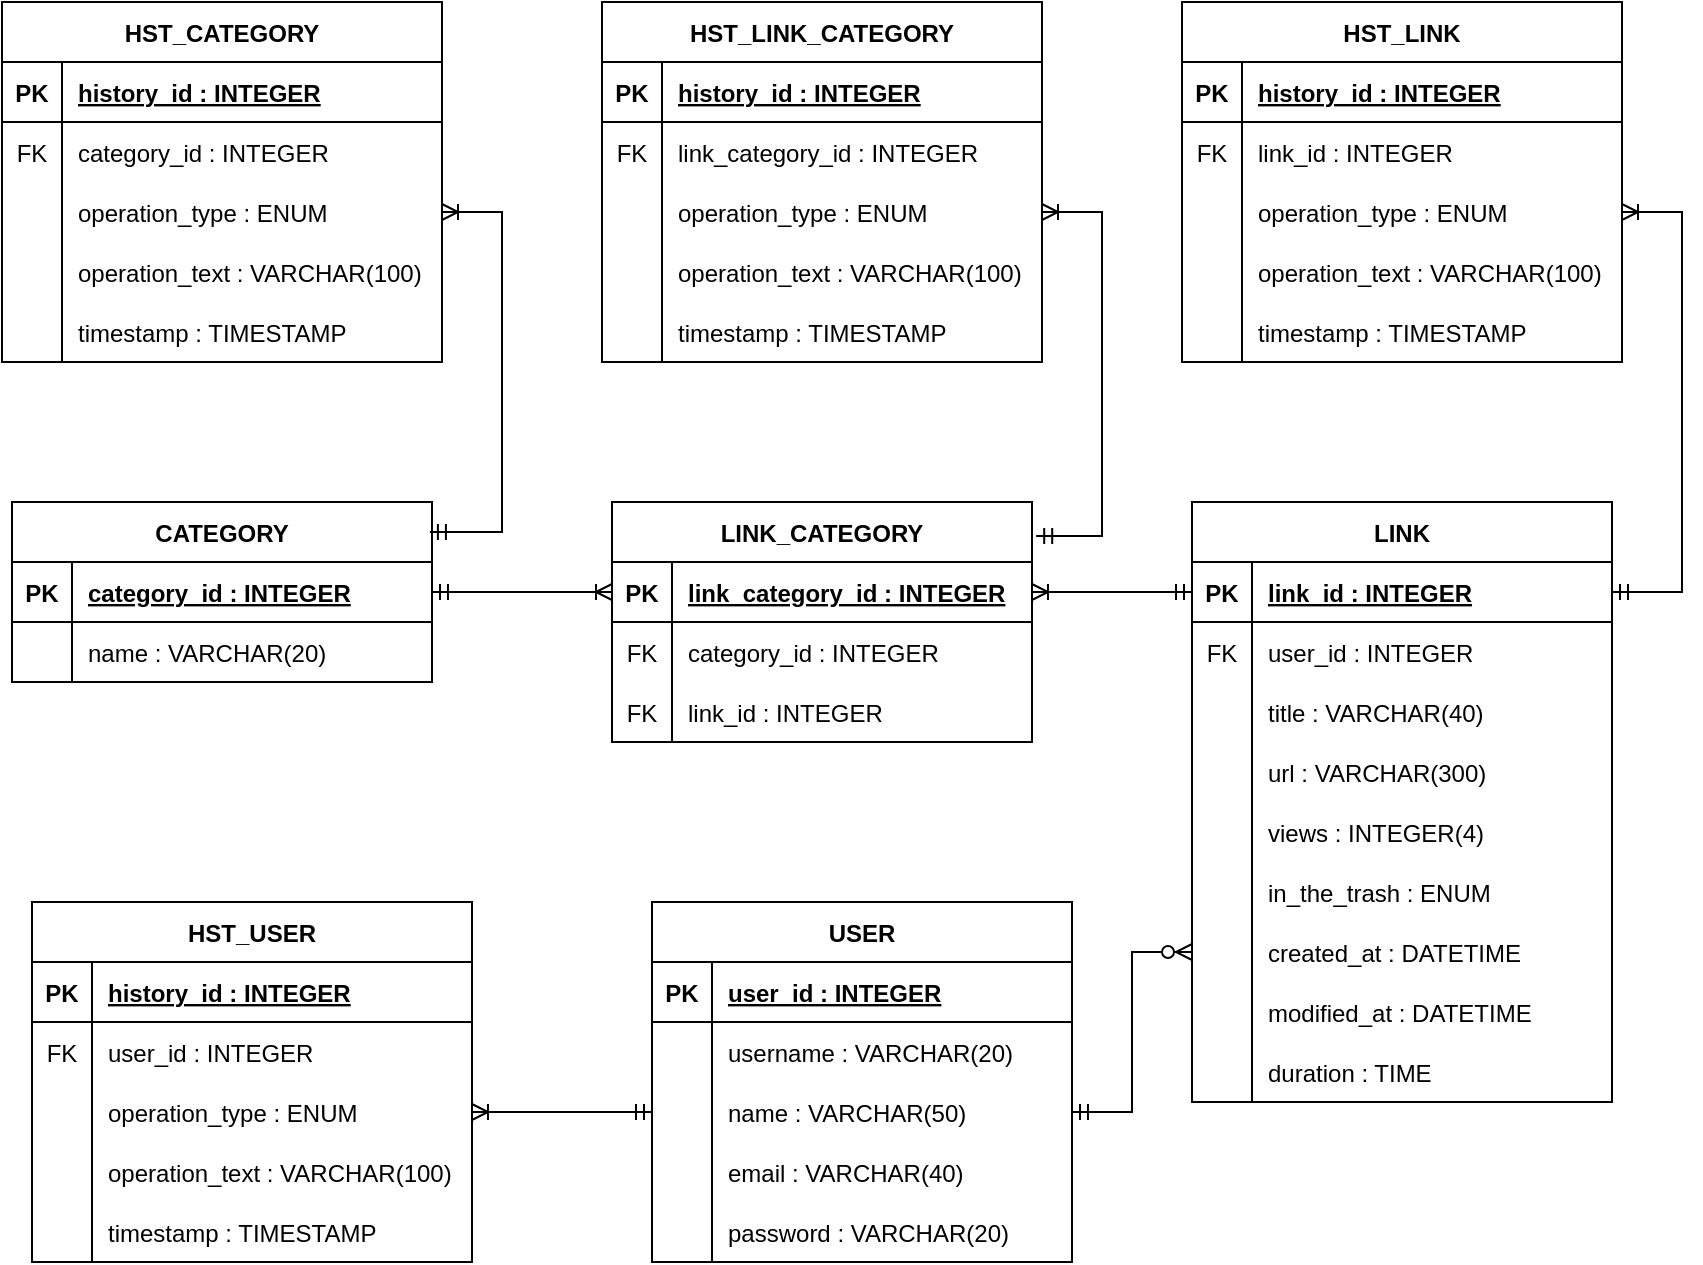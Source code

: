 <mxfile version="20.8.16" type="device"><diagram name="Page-1" id="xoM_pF3-JKHfbhxWXdLc"><mxGraphModel dx="880" dy="1552" grid="1" gridSize="10" guides="1" tooltips="1" connect="1" arrows="1" fold="1" page="1" pageScale="1" pageWidth="850" pageHeight="1100" math="0" shadow="0"><root><mxCell id="0"/><mxCell id="1" parent="0"/><mxCell id="-53_1QH04ir2lEs9ewRD-1" value="USER" style="shape=table;startSize=30;container=1;collapsible=1;childLayout=tableLayout;fixedRows=1;rowLines=0;fontStyle=1;align=center;resizeLast=1;" parent="1" vertex="1"><mxGeometry x="330" y="290" width="210" height="180" as="geometry"/></mxCell><mxCell id="-53_1QH04ir2lEs9ewRD-2" value="" style="shape=tableRow;horizontal=0;startSize=0;swimlaneHead=0;swimlaneBody=0;fillColor=none;collapsible=0;dropTarget=0;points=[[0,0.5],[1,0.5]];portConstraint=eastwest;top=0;left=0;right=0;bottom=1;" parent="-53_1QH04ir2lEs9ewRD-1" vertex="1"><mxGeometry y="30" width="210" height="30" as="geometry"/></mxCell><mxCell id="-53_1QH04ir2lEs9ewRD-3" value="PK" style="shape=partialRectangle;connectable=0;fillColor=none;top=0;left=0;bottom=0;right=0;fontStyle=1;overflow=hidden;" parent="-53_1QH04ir2lEs9ewRD-2" vertex="1"><mxGeometry width="30" height="30" as="geometry"><mxRectangle width="30" height="30" as="alternateBounds"/></mxGeometry></mxCell><mxCell id="-53_1QH04ir2lEs9ewRD-4" value="user_id : INTEGER" style="shape=partialRectangle;connectable=0;fillColor=none;top=0;left=0;bottom=0;right=0;align=left;spacingLeft=6;fontStyle=5;overflow=hidden;" parent="-53_1QH04ir2lEs9ewRD-2" vertex="1"><mxGeometry x="30" width="180" height="30" as="geometry"><mxRectangle width="180" height="30" as="alternateBounds"/></mxGeometry></mxCell><mxCell id="-53_1QH04ir2lEs9ewRD-5" value="" style="shape=tableRow;horizontal=0;startSize=0;swimlaneHead=0;swimlaneBody=0;fillColor=none;collapsible=0;dropTarget=0;points=[[0,0.5],[1,0.5]];portConstraint=eastwest;top=0;left=0;right=0;bottom=0;" parent="-53_1QH04ir2lEs9ewRD-1" vertex="1"><mxGeometry y="60" width="210" height="30" as="geometry"/></mxCell><mxCell id="-53_1QH04ir2lEs9ewRD-6" value="" style="shape=partialRectangle;connectable=0;fillColor=none;top=0;left=0;bottom=0;right=0;editable=1;overflow=hidden;" parent="-53_1QH04ir2lEs9ewRD-5" vertex="1"><mxGeometry width="30" height="30" as="geometry"><mxRectangle width="30" height="30" as="alternateBounds"/></mxGeometry></mxCell><mxCell id="-53_1QH04ir2lEs9ewRD-7" value="username : VARCHAR(20)" style="shape=partialRectangle;connectable=0;fillColor=none;top=0;left=0;bottom=0;right=0;align=left;spacingLeft=6;overflow=hidden;" parent="-53_1QH04ir2lEs9ewRD-5" vertex="1"><mxGeometry x="30" width="180" height="30" as="geometry"><mxRectangle width="180" height="30" as="alternateBounds"/></mxGeometry></mxCell><mxCell id="-53_1QH04ir2lEs9ewRD-8" value="" style="shape=tableRow;horizontal=0;startSize=0;swimlaneHead=0;swimlaneBody=0;fillColor=none;collapsible=0;dropTarget=0;points=[[0,0.5],[1,0.5]];portConstraint=eastwest;top=0;left=0;right=0;bottom=0;" parent="-53_1QH04ir2lEs9ewRD-1" vertex="1"><mxGeometry y="90" width="210" height="30" as="geometry"/></mxCell><mxCell id="-53_1QH04ir2lEs9ewRD-9" value="" style="shape=partialRectangle;connectable=0;fillColor=none;top=0;left=0;bottom=0;right=0;editable=1;overflow=hidden;" parent="-53_1QH04ir2lEs9ewRD-8" vertex="1"><mxGeometry width="30" height="30" as="geometry"><mxRectangle width="30" height="30" as="alternateBounds"/></mxGeometry></mxCell><mxCell id="-53_1QH04ir2lEs9ewRD-10" value="name : VARCHAR(50)" style="shape=partialRectangle;connectable=0;fillColor=none;top=0;left=0;bottom=0;right=0;align=left;spacingLeft=6;overflow=hidden;" parent="-53_1QH04ir2lEs9ewRD-8" vertex="1"><mxGeometry x="30" width="180" height="30" as="geometry"><mxRectangle width="180" height="30" as="alternateBounds"/></mxGeometry></mxCell><mxCell id="-53_1QH04ir2lEs9ewRD-11" value="" style="shape=tableRow;horizontal=0;startSize=0;swimlaneHead=0;swimlaneBody=0;fillColor=none;collapsible=0;dropTarget=0;points=[[0,0.5],[1,0.5]];portConstraint=eastwest;top=0;left=0;right=0;bottom=0;" parent="-53_1QH04ir2lEs9ewRD-1" vertex="1"><mxGeometry y="120" width="210" height="30" as="geometry"/></mxCell><mxCell id="-53_1QH04ir2lEs9ewRD-12" value="" style="shape=partialRectangle;connectable=0;fillColor=none;top=0;left=0;bottom=0;right=0;editable=1;overflow=hidden;" parent="-53_1QH04ir2lEs9ewRD-11" vertex="1"><mxGeometry width="30" height="30" as="geometry"><mxRectangle width="30" height="30" as="alternateBounds"/></mxGeometry></mxCell><mxCell id="-53_1QH04ir2lEs9ewRD-13" value="email : VARCHAR(40)" style="shape=partialRectangle;connectable=0;fillColor=none;top=0;left=0;bottom=0;right=0;align=left;spacingLeft=6;overflow=hidden;" parent="-53_1QH04ir2lEs9ewRD-11" vertex="1"><mxGeometry x="30" width="180" height="30" as="geometry"><mxRectangle width="180" height="30" as="alternateBounds"/></mxGeometry></mxCell><mxCell id="-53_1QH04ir2lEs9ewRD-19" value="" style="shape=tableRow;horizontal=0;startSize=0;swimlaneHead=0;swimlaneBody=0;fillColor=none;collapsible=0;dropTarget=0;points=[[0,0.5],[1,0.5]];portConstraint=eastwest;top=0;left=0;right=0;bottom=0;" parent="-53_1QH04ir2lEs9ewRD-1" vertex="1"><mxGeometry y="150" width="210" height="30" as="geometry"/></mxCell><mxCell id="-53_1QH04ir2lEs9ewRD-20" value="" style="shape=partialRectangle;connectable=0;fillColor=none;top=0;left=0;bottom=0;right=0;fontStyle=0;overflow=hidden;" parent="-53_1QH04ir2lEs9ewRD-19" vertex="1"><mxGeometry width="30" height="30" as="geometry"><mxRectangle width="30" height="30" as="alternateBounds"/></mxGeometry></mxCell><mxCell id="-53_1QH04ir2lEs9ewRD-21" value="password : VARCHAR(20)" style="shape=partialRectangle;connectable=0;fillColor=none;top=0;left=0;bottom=0;right=0;align=left;spacingLeft=6;fontStyle=0;overflow=hidden;" parent="-53_1QH04ir2lEs9ewRD-19" vertex="1"><mxGeometry x="30" width="180" height="30" as="geometry"><mxRectangle width="180" height="30" as="alternateBounds"/></mxGeometry></mxCell><mxCell id="-53_1QH04ir2lEs9ewRD-22" value="CATEGORY" style="shape=table;startSize=30;container=1;collapsible=1;childLayout=tableLayout;fixedRows=1;rowLines=0;fontStyle=1;align=center;resizeLast=1;" parent="1" vertex="1"><mxGeometry x="10" y="90" width="210" height="90" as="geometry"/></mxCell><mxCell id="-53_1QH04ir2lEs9ewRD-23" value="" style="shape=tableRow;horizontal=0;startSize=0;swimlaneHead=0;swimlaneBody=0;fillColor=none;collapsible=0;dropTarget=0;points=[[0,0.5],[1,0.5]];portConstraint=eastwest;top=0;left=0;right=0;bottom=1;" parent="-53_1QH04ir2lEs9ewRD-22" vertex="1"><mxGeometry y="30" width="210" height="30" as="geometry"/></mxCell><mxCell id="-53_1QH04ir2lEs9ewRD-24" value="PK" style="shape=partialRectangle;connectable=0;fillColor=none;top=0;left=0;bottom=0;right=0;fontStyle=1;overflow=hidden;" parent="-53_1QH04ir2lEs9ewRD-23" vertex="1"><mxGeometry width="30" height="30" as="geometry"><mxRectangle width="30" height="30" as="alternateBounds"/></mxGeometry></mxCell><mxCell id="-53_1QH04ir2lEs9ewRD-25" value="category_id : INTEGER" style="shape=partialRectangle;connectable=0;fillColor=none;top=0;left=0;bottom=0;right=0;align=left;spacingLeft=6;fontStyle=5;overflow=hidden;" parent="-53_1QH04ir2lEs9ewRD-23" vertex="1"><mxGeometry x="30" width="180" height="30" as="geometry"><mxRectangle width="180" height="30" as="alternateBounds"/></mxGeometry></mxCell><mxCell id="-53_1QH04ir2lEs9ewRD-29" value="" style="shape=tableRow;horizontal=0;startSize=0;swimlaneHead=0;swimlaneBody=0;fillColor=none;collapsible=0;dropTarget=0;points=[[0,0.5],[1,0.5]];portConstraint=eastwest;top=0;left=0;right=0;bottom=0;" parent="-53_1QH04ir2lEs9ewRD-22" vertex="1"><mxGeometry y="60" width="210" height="30" as="geometry"/></mxCell><mxCell id="-53_1QH04ir2lEs9ewRD-30" value="" style="shape=partialRectangle;connectable=0;fillColor=none;top=0;left=0;bottom=0;right=0;editable=1;overflow=hidden;" parent="-53_1QH04ir2lEs9ewRD-29" vertex="1"><mxGeometry width="30" height="30" as="geometry"><mxRectangle width="30" height="30" as="alternateBounds"/></mxGeometry></mxCell><mxCell id="-53_1QH04ir2lEs9ewRD-31" value="name : VARCHAR(20)" style="shape=partialRectangle;connectable=0;fillColor=none;top=0;left=0;bottom=0;right=0;align=left;spacingLeft=6;overflow=hidden;" parent="-53_1QH04ir2lEs9ewRD-29" vertex="1"><mxGeometry x="30" width="180" height="30" as="geometry"><mxRectangle width="180" height="30" as="alternateBounds"/></mxGeometry></mxCell><mxCell id="-53_1QH04ir2lEs9ewRD-38" value="LINK" style="shape=table;startSize=30;container=1;collapsible=1;childLayout=tableLayout;fixedRows=1;rowLines=0;fontStyle=1;align=center;resizeLast=1;" parent="1" vertex="1"><mxGeometry x="600" y="90" width="210" height="300" as="geometry"/></mxCell><mxCell id="-53_1QH04ir2lEs9ewRD-39" value="" style="shape=tableRow;horizontal=0;startSize=0;swimlaneHead=0;swimlaneBody=0;fillColor=none;collapsible=0;dropTarget=0;points=[[0,0.5],[1,0.5]];portConstraint=eastwest;top=0;left=0;right=0;bottom=1;" parent="-53_1QH04ir2lEs9ewRD-38" vertex="1"><mxGeometry y="30" width="210" height="30" as="geometry"/></mxCell><mxCell id="-53_1QH04ir2lEs9ewRD-40" value="PK" style="shape=partialRectangle;connectable=0;fillColor=none;top=0;left=0;bottom=0;right=0;fontStyle=1;overflow=hidden;" parent="-53_1QH04ir2lEs9ewRD-39" vertex="1"><mxGeometry width="30" height="30" as="geometry"><mxRectangle width="30" height="30" as="alternateBounds"/></mxGeometry></mxCell><mxCell id="-53_1QH04ir2lEs9ewRD-41" value="link_id : INTEGER" style="shape=partialRectangle;connectable=0;fillColor=none;top=0;left=0;bottom=0;right=0;align=left;spacingLeft=6;fontStyle=5;overflow=hidden;" parent="-53_1QH04ir2lEs9ewRD-39" vertex="1"><mxGeometry x="30" width="180" height="30" as="geometry"><mxRectangle width="180" height="30" as="alternateBounds"/></mxGeometry></mxCell><mxCell id="90EpC9uJGwBFyzbSfWs8-1" value="" style="shape=tableRow;horizontal=0;startSize=0;swimlaneHead=0;swimlaneBody=0;fillColor=none;collapsible=0;dropTarget=0;points=[[0,0.5],[1,0.5]];portConstraint=eastwest;top=0;left=0;right=0;bottom=0;" parent="-53_1QH04ir2lEs9ewRD-38" vertex="1"><mxGeometry y="60" width="210" height="30" as="geometry"/></mxCell><mxCell id="90EpC9uJGwBFyzbSfWs8-2" value="FK" style="shape=partialRectangle;connectable=0;fillColor=none;top=0;left=0;bottom=0;right=0;editable=1;overflow=hidden;" parent="90EpC9uJGwBFyzbSfWs8-1" vertex="1"><mxGeometry width="30" height="30" as="geometry"><mxRectangle width="30" height="30" as="alternateBounds"/></mxGeometry></mxCell><mxCell id="90EpC9uJGwBFyzbSfWs8-3" value="user_id : INTEGER" style="shape=partialRectangle;connectable=0;fillColor=none;top=0;left=0;bottom=0;right=0;align=left;spacingLeft=6;overflow=hidden;" parent="90EpC9uJGwBFyzbSfWs8-1" vertex="1"><mxGeometry x="30" width="180" height="30" as="geometry"><mxRectangle width="180" height="30" as="alternateBounds"/></mxGeometry></mxCell><mxCell id="-53_1QH04ir2lEs9ewRD-42" value="" style="shape=tableRow;horizontal=0;startSize=0;swimlaneHead=0;swimlaneBody=0;fillColor=none;collapsible=0;dropTarget=0;points=[[0,0.5],[1,0.5]];portConstraint=eastwest;top=0;left=0;right=0;bottom=0;" parent="-53_1QH04ir2lEs9ewRD-38" vertex="1"><mxGeometry y="90" width="210" height="30" as="geometry"/></mxCell><mxCell id="-53_1QH04ir2lEs9ewRD-43" value="" style="shape=partialRectangle;connectable=0;fillColor=none;top=0;left=0;bottom=0;right=0;editable=1;overflow=hidden;" parent="-53_1QH04ir2lEs9ewRD-42" vertex="1"><mxGeometry width="30" height="30" as="geometry"><mxRectangle width="30" height="30" as="alternateBounds"/></mxGeometry></mxCell><mxCell id="-53_1QH04ir2lEs9ewRD-44" value="title : VARCHAR(40)" style="shape=partialRectangle;connectable=0;fillColor=none;top=0;left=0;bottom=0;right=0;align=left;spacingLeft=6;overflow=hidden;" parent="-53_1QH04ir2lEs9ewRD-42" vertex="1"><mxGeometry x="30" width="180" height="30" as="geometry"><mxRectangle width="180" height="30" as="alternateBounds"/></mxGeometry></mxCell><mxCell id="-53_1QH04ir2lEs9ewRD-45" value="" style="shape=tableRow;horizontal=0;startSize=0;swimlaneHead=0;swimlaneBody=0;fillColor=none;collapsible=0;dropTarget=0;points=[[0,0.5],[1,0.5]];portConstraint=eastwest;top=0;left=0;right=0;bottom=0;" parent="-53_1QH04ir2lEs9ewRD-38" vertex="1"><mxGeometry y="120" width="210" height="30" as="geometry"/></mxCell><mxCell id="-53_1QH04ir2lEs9ewRD-46" value="" style="shape=partialRectangle;connectable=0;fillColor=none;top=0;left=0;bottom=0;right=0;editable=1;overflow=hidden;" parent="-53_1QH04ir2lEs9ewRD-45" vertex="1"><mxGeometry width="30" height="30" as="geometry"><mxRectangle width="30" height="30" as="alternateBounds"/></mxGeometry></mxCell><mxCell id="-53_1QH04ir2lEs9ewRD-47" value="url : VARCHAR(300)" style="shape=partialRectangle;connectable=0;fillColor=none;top=0;left=0;bottom=0;right=0;align=left;spacingLeft=6;overflow=hidden;" parent="-53_1QH04ir2lEs9ewRD-45" vertex="1"><mxGeometry x="30" width="180" height="30" as="geometry"><mxRectangle width="180" height="30" as="alternateBounds"/></mxGeometry></mxCell><mxCell id="-53_1QH04ir2lEs9ewRD-48" value="" style="shape=tableRow;horizontal=0;startSize=0;swimlaneHead=0;swimlaneBody=0;fillColor=none;collapsible=0;dropTarget=0;points=[[0,0.5],[1,0.5]];portConstraint=eastwest;top=0;left=0;right=0;bottom=0;" parent="-53_1QH04ir2lEs9ewRD-38" vertex="1"><mxGeometry y="150" width="210" height="30" as="geometry"/></mxCell><mxCell id="-53_1QH04ir2lEs9ewRD-49" value="" style="shape=partialRectangle;connectable=0;fillColor=none;top=0;left=0;bottom=0;right=0;editable=1;overflow=hidden;" parent="-53_1QH04ir2lEs9ewRD-48" vertex="1"><mxGeometry width="30" height="30" as="geometry"><mxRectangle width="30" height="30" as="alternateBounds"/></mxGeometry></mxCell><mxCell id="-53_1QH04ir2lEs9ewRD-50" value="views : INTEGER(4)" style="shape=partialRectangle;connectable=0;fillColor=none;top=0;left=0;bottom=0;right=0;align=left;spacingLeft=6;overflow=hidden;" parent="-53_1QH04ir2lEs9ewRD-48" vertex="1"><mxGeometry x="30" width="180" height="30" as="geometry"><mxRectangle width="180" height="30" as="alternateBounds"/></mxGeometry></mxCell><mxCell id="-53_1QH04ir2lEs9ewRD-51" value="" style="shape=tableRow;horizontal=0;startSize=0;swimlaneHead=0;swimlaneBody=0;fillColor=none;collapsible=0;dropTarget=0;points=[[0,0.5],[1,0.5]];portConstraint=eastwest;top=0;left=0;right=0;bottom=0;" parent="-53_1QH04ir2lEs9ewRD-38" vertex="1"><mxGeometry y="180" width="210" height="30" as="geometry"/></mxCell><mxCell id="-53_1QH04ir2lEs9ewRD-52" value="" style="shape=partialRectangle;connectable=0;fillColor=none;top=0;left=0;bottom=0;right=0;fontStyle=0;overflow=hidden;" parent="-53_1QH04ir2lEs9ewRD-51" vertex="1"><mxGeometry width="30" height="30" as="geometry"><mxRectangle width="30" height="30" as="alternateBounds"/></mxGeometry></mxCell><mxCell id="-53_1QH04ir2lEs9ewRD-53" value="in_the_trash : ENUM" style="shape=partialRectangle;connectable=0;fillColor=none;top=0;left=0;bottom=0;right=0;align=left;spacingLeft=6;fontStyle=0;overflow=hidden;" parent="-53_1QH04ir2lEs9ewRD-51" vertex="1"><mxGeometry x="30" width="180" height="30" as="geometry"><mxRectangle width="180" height="30" as="alternateBounds"/></mxGeometry></mxCell><mxCell id="-53_1QH04ir2lEs9ewRD-54" value="" style="shape=tableRow;horizontal=0;startSize=0;swimlaneHead=0;swimlaneBody=0;fillColor=none;collapsible=0;dropTarget=0;points=[[0,0.5],[1,0.5]];portConstraint=eastwest;top=0;left=0;right=0;bottom=0;" parent="-53_1QH04ir2lEs9ewRD-38" vertex="1"><mxGeometry y="210" width="210" height="30" as="geometry"/></mxCell><mxCell id="-53_1QH04ir2lEs9ewRD-55" value="" style="shape=partialRectangle;connectable=0;fillColor=none;top=0;left=0;bottom=0;right=0;editable=1;overflow=hidden;" parent="-53_1QH04ir2lEs9ewRD-54" vertex="1"><mxGeometry width="30" height="30" as="geometry"><mxRectangle width="30" height="30" as="alternateBounds"/></mxGeometry></mxCell><mxCell id="-53_1QH04ir2lEs9ewRD-56" value="created_at : DATETIME" style="shape=partialRectangle;connectable=0;fillColor=none;top=0;left=0;bottom=0;right=0;align=left;spacingLeft=6;overflow=hidden;" parent="-53_1QH04ir2lEs9ewRD-54" vertex="1"><mxGeometry x="30" width="180" height="30" as="geometry"><mxRectangle width="180" height="30" as="alternateBounds"/></mxGeometry></mxCell><mxCell id="-53_1QH04ir2lEs9ewRD-57" value="" style="shape=tableRow;horizontal=0;startSize=0;swimlaneHead=0;swimlaneBody=0;fillColor=none;collapsible=0;dropTarget=0;points=[[0,0.5],[1,0.5]];portConstraint=eastwest;top=0;left=0;right=0;bottom=0;" parent="-53_1QH04ir2lEs9ewRD-38" vertex="1"><mxGeometry y="240" width="210" height="30" as="geometry"/></mxCell><mxCell id="-53_1QH04ir2lEs9ewRD-58" value="" style="shape=partialRectangle;connectable=0;fillColor=none;top=0;left=0;bottom=0;right=0;editable=1;overflow=hidden;" parent="-53_1QH04ir2lEs9ewRD-57" vertex="1"><mxGeometry width="30" height="30" as="geometry"><mxRectangle width="30" height="30" as="alternateBounds"/></mxGeometry></mxCell><mxCell id="-53_1QH04ir2lEs9ewRD-59" value="modified_at : DATETIME" style="shape=partialRectangle;connectable=0;fillColor=none;top=0;left=0;bottom=0;right=0;align=left;spacingLeft=6;overflow=hidden;" parent="-53_1QH04ir2lEs9ewRD-57" vertex="1"><mxGeometry x="30" width="180" height="30" as="geometry"><mxRectangle width="180" height="30" as="alternateBounds"/></mxGeometry></mxCell><mxCell id="-53_1QH04ir2lEs9ewRD-60" value="" style="shape=tableRow;horizontal=0;startSize=0;swimlaneHead=0;swimlaneBody=0;fillColor=none;collapsible=0;dropTarget=0;points=[[0,0.5],[1,0.5]];portConstraint=eastwest;top=0;left=0;right=0;bottom=0;" parent="-53_1QH04ir2lEs9ewRD-38" vertex="1"><mxGeometry y="270" width="210" height="30" as="geometry"/></mxCell><mxCell id="-53_1QH04ir2lEs9ewRD-61" value="" style="shape=partialRectangle;connectable=0;fillColor=none;top=0;left=0;bottom=0;right=0;editable=1;overflow=hidden;" parent="-53_1QH04ir2lEs9ewRD-60" vertex="1"><mxGeometry width="30" height="30" as="geometry"><mxRectangle width="30" height="30" as="alternateBounds"/></mxGeometry></mxCell><mxCell id="-53_1QH04ir2lEs9ewRD-62" value="duration : TIME" style="shape=partialRectangle;connectable=0;fillColor=none;top=0;left=0;bottom=0;right=0;align=left;spacingLeft=6;overflow=hidden;" parent="-53_1QH04ir2lEs9ewRD-60" vertex="1"><mxGeometry x="30" width="180" height="30" as="geometry"><mxRectangle width="180" height="30" as="alternateBounds"/></mxGeometry></mxCell><mxCell id="-53_1QH04ir2lEs9ewRD-63" value="LINK_CATEGORY" style="shape=table;startSize=30;container=1;collapsible=1;childLayout=tableLayout;fixedRows=1;rowLines=0;fontStyle=1;align=center;resizeLast=1;" parent="1" vertex="1"><mxGeometry x="310" y="90" width="210" height="120" as="geometry"/></mxCell><mxCell id="-53_1QH04ir2lEs9ewRD-64" value="" style="shape=tableRow;horizontal=0;startSize=0;swimlaneHead=0;swimlaneBody=0;fillColor=none;collapsible=0;dropTarget=0;points=[[0,0.5],[1,0.5]];portConstraint=eastwest;top=0;left=0;right=0;bottom=1;" parent="-53_1QH04ir2lEs9ewRD-63" vertex="1"><mxGeometry y="30" width="210" height="30" as="geometry"/></mxCell><mxCell id="-53_1QH04ir2lEs9ewRD-65" value="PK" style="shape=partialRectangle;connectable=0;fillColor=none;top=0;left=0;bottom=0;right=0;fontStyle=1;overflow=hidden;" parent="-53_1QH04ir2lEs9ewRD-64" vertex="1"><mxGeometry width="30" height="30" as="geometry"><mxRectangle width="30" height="30" as="alternateBounds"/></mxGeometry></mxCell><mxCell id="-53_1QH04ir2lEs9ewRD-66" value="link_category_id : INTEGER" style="shape=partialRectangle;connectable=0;fillColor=none;top=0;left=0;bottom=0;right=0;align=left;spacingLeft=6;fontStyle=5;overflow=hidden;" parent="-53_1QH04ir2lEs9ewRD-64" vertex="1"><mxGeometry x="30" width="180" height="30" as="geometry"><mxRectangle width="180" height="30" as="alternateBounds"/></mxGeometry></mxCell><mxCell id="-53_1QH04ir2lEs9ewRD-67" value="" style="shape=tableRow;horizontal=0;startSize=0;swimlaneHead=0;swimlaneBody=0;fillColor=none;collapsible=0;dropTarget=0;points=[[0,0.5],[1,0.5]];portConstraint=eastwest;top=0;left=0;right=0;bottom=0;" parent="-53_1QH04ir2lEs9ewRD-63" vertex="1"><mxGeometry y="60" width="210" height="30" as="geometry"/></mxCell><mxCell id="-53_1QH04ir2lEs9ewRD-68" value="FK" style="shape=partialRectangle;connectable=0;fillColor=none;top=0;left=0;bottom=0;right=0;editable=1;overflow=hidden;" parent="-53_1QH04ir2lEs9ewRD-67" vertex="1"><mxGeometry width="30" height="30" as="geometry"><mxRectangle width="30" height="30" as="alternateBounds"/></mxGeometry></mxCell><mxCell id="-53_1QH04ir2lEs9ewRD-69" value="category_id : INTEGER" style="shape=partialRectangle;connectable=0;fillColor=none;top=0;left=0;bottom=0;right=0;align=left;spacingLeft=6;overflow=hidden;" parent="-53_1QH04ir2lEs9ewRD-67" vertex="1"><mxGeometry x="30" width="180" height="30" as="geometry"><mxRectangle width="180" height="30" as="alternateBounds"/></mxGeometry></mxCell><mxCell id="-53_1QH04ir2lEs9ewRD-70" value="" style="shape=tableRow;horizontal=0;startSize=0;swimlaneHead=0;swimlaneBody=0;fillColor=none;collapsible=0;dropTarget=0;points=[[0,0.5],[1,0.5]];portConstraint=eastwest;top=0;left=0;right=0;bottom=0;" parent="-53_1QH04ir2lEs9ewRD-63" vertex="1"><mxGeometry y="90" width="210" height="30" as="geometry"/></mxCell><mxCell id="-53_1QH04ir2lEs9ewRD-71" value="FK" style="shape=partialRectangle;connectable=0;fillColor=none;top=0;left=0;bottom=0;right=0;editable=1;overflow=hidden;" parent="-53_1QH04ir2lEs9ewRD-70" vertex="1"><mxGeometry width="30" height="30" as="geometry"><mxRectangle width="30" height="30" as="alternateBounds"/></mxGeometry></mxCell><mxCell id="-53_1QH04ir2lEs9ewRD-72" value="link_id : INTEGER" style="shape=partialRectangle;connectable=0;fillColor=none;top=0;left=0;bottom=0;right=0;align=left;spacingLeft=6;overflow=hidden;" parent="-53_1QH04ir2lEs9ewRD-70" vertex="1"><mxGeometry x="30" width="180" height="30" as="geometry"><mxRectangle width="180" height="30" as="alternateBounds"/></mxGeometry></mxCell><mxCell id="-53_1QH04ir2lEs9ewRD-79" value="" style="edgeStyle=entityRelationEdgeStyle;fontSize=12;html=1;endArrow=ERoneToMany;startArrow=ERmandOne;rounded=0;exitX=1;exitY=0.5;exitDx=0;exitDy=0;entryX=0;entryY=0.5;entryDx=0;entryDy=0;" parent="1" source="-53_1QH04ir2lEs9ewRD-23" target="-53_1QH04ir2lEs9ewRD-64" edge="1"><mxGeometry width="100" height="100" relative="1" as="geometry"><mxPoint x="370" y="290" as="sourcePoint"/><mxPoint x="470" y="190" as="targetPoint"/></mxGeometry></mxCell><mxCell id="-53_1QH04ir2lEs9ewRD-80" value="" style="edgeStyle=entityRelationEdgeStyle;fontSize=12;html=1;endArrow=ERoneToMany;startArrow=ERmandOne;rounded=0;entryX=1;entryY=0.5;entryDx=0;entryDy=0;exitX=0;exitY=0.5;exitDx=0;exitDy=0;" parent="1" source="-53_1QH04ir2lEs9ewRD-39" target="-53_1QH04ir2lEs9ewRD-64" edge="1"><mxGeometry width="100" height="100" relative="1" as="geometry"><mxPoint x="370" y="290" as="sourcePoint"/><mxPoint x="470" y="190" as="targetPoint"/></mxGeometry></mxCell><mxCell id="-53_1QH04ir2lEs9ewRD-81" value="" style="edgeStyle=entityRelationEdgeStyle;fontSize=12;html=1;endArrow=ERzeroToMany;startArrow=ERmandOne;rounded=0;exitX=1;exitY=0.5;exitDx=0;exitDy=0;entryX=0;entryY=0.5;entryDx=0;entryDy=0;" parent="1" source="-53_1QH04ir2lEs9ewRD-8" target="-53_1QH04ir2lEs9ewRD-54" edge="1"><mxGeometry width="100" height="100" relative="1" as="geometry"><mxPoint x="370" y="290" as="sourcePoint"/><mxPoint x="470" y="190" as="targetPoint"/></mxGeometry></mxCell><mxCell id="-53_1QH04ir2lEs9ewRD-82" value="HST_USER" style="shape=table;startSize=30;container=1;collapsible=1;childLayout=tableLayout;fixedRows=1;rowLines=0;fontStyle=1;align=center;resizeLast=1;" parent="1" vertex="1"><mxGeometry x="20" y="290" width="220" height="180" as="geometry"/></mxCell><mxCell id="-53_1QH04ir2lEs9ewRD-83" value="" style="shape=tableRow;horizontal=0;startSize=0;swimlaneHead=0;swimlaneBody=0;fillColor=none;collapsible=0;dropTarget=0;points=[[0,0.5],[1,0.5]];portConstraint=eastwest;top=0;left=0;right=0;bottom=1;" parent="-53_1QH04ir2lEs9ewRD-82" vertex="1"><mxGeometry y="30" width="220" height="30" as="geometry"/></mxCell><mxCell id="-53_1QH04ir2lEs9ewRD-84" value="PK" style="shape=partialRectangle;connectable=0;fillColor=none;top=0;left=0;bottom=0;right=0;fontStyle=1;overflow=hidden;" parent="-53_1QH04ir2lEs9ewRD-83" vertex="1"><mxGeometry width="30" height="30" as="geometry"><mxRectangle width="30" height="30" as="alternateBounds"/></mxGeometry></mxCell><mxCell id="-53_1QH04ir2lEs9ewRD-85" value="history_id : INTEGER" style="shape=partialRectangle;connectable=0;fillColor=none;top=0;left=0;bottom=0;right=0;align=left;spacingLeft=6;fontStyle=5;overflow=hidden;" parent="-53_1QH04ir2lEs9ewRD-83" vertex="1"><mxGeometry x="30" width="190" height="30" as="geometry"><mxRectangle width="190" height="30" as="alternateBounds"/></mxGeometry></mxCell><mxCell id="-53_1QH04ir2lEs9ewRD-86" value="" style="shape=tableRow;horizontal=0;startSize=0;swimlaneHead=0;swimlaneBody=0;fillColor=none;collapsible=0;dropTarget=0;points=[[0,0.5],[1,0.5]];portConstraint=eastwest;top=0;left=0;right=0;bottom=0;" parent="-53_1QH04ir2lEs9ewRD-82" vertex="1"><mxGeometry y="60" width="220" height="30" as="geometry"/></mxCell><mxCell id="-53_1QH04ir2lEs9ewRD-87" value="FK" style="shape=partialRectangle;connectable=0;fillColor=none;top=0;left=0;bottom=0;right=0;editable=1;overflow=hidden;" parent="-53_1QH04ir2lEs9ewRD-86" vertex="1"><mxGeometry width="30" height="30" as="geometry"><mxRectangle width="30" height="30" as="alternateBounds"/></mxGeometry></mxCell><mxCell id="-53_1QH04ir2lEs9ewRD-88" value="user_id : INTEGER" style="shape=partialRectangle;connectable=0;fillColor=none;top=0;left=0;bottom=0;right=0;align=left;spacingLeft=6;overflow=hidden;" parent="-53_1QH04ir2lEs9ewRD-86" vertex="1"><mxGeometry x="30" width="190" height="30" as="geometry"><mxRectangle width="190" height="30" as="alternateBounds"/></mxGeometry></mxCell><mxCell id="-53_1QH04ir2lEs9ewRD-89" value="" style="shape=tableRow;horizontal=0;startSize=0;swimlaneHead=0;swimlaneBody=0;fillColor=none;collapsible=0;dropTarget=0;points=[[0,0.5],[1,0.5]];portConstraint=eastwest;top=0;left=0;right=0;bottom=0;" parent="-53_1QH04ir2lEs9ewRD-82" vertex="1"><mxGeometry y="90" width="220" height="30" as="geometry"/></mxCell><mxCell id="-53_1QH04ir2lEs9ewRD-90" value="" style="shape=partialRectangle;connectable=0;fillColor=none;top=0;left=0;bottom=0;right=0;editable=1;overflow=hidden;" parent="-53_1QH04ir2lEs9ewRD-89" vertex="1"><mxGeometry width="30" height="30" as="geometry"><mxRectangle width="30" height="30" as="alternateBounds"/></mxGeometry></mxCell><mxCell id="-53_1QH04ir2lEs9ewRD-91" value="operation_type : ENUM" style="shape=partialRectangle;connectable=0;fillColor=none;top=0;left=0;bottom=0;right=0;align=left;spacingLeft=6;overflow=hidden;" parent="-53_1QH04ir2lEs9ewRD-89" vertex="1"><mxGeometry x="30" width="190" height="30" as="geometry"><mxRectangle width="190" height="30" as="alternateBounds"/></mxGeometry></mxCell><mxCell id="-53_1QH04ir2lEs9ewRD-92" value="" style="shape=tableRow;horizontal=0;startSize=0;swimlaneHead=0;swimlaneBody=0;fillColor=none;collapsible=0;dropTarget=0;points=[[0,0.5],[1,0.5]];portConstraint=eastwest;top=0;left=0;right=0;bottom=0;" parent="-53_1QH04ir2lEs9ewRD-82" vertex="1"><mxGeometry y="120" width="220" height="30" as="geometry"/></mxCell><mxCell id="-53_1QH04ir2lEs9ewRD-93" value="" style="shape=partialRectangle;connectable=0;fillColor=none;top=0;left=0;bottom=0;right=0;editable=1;overflow=hidden;" parent="-53_1QH04ir2lEs9ewRD-92" vertex="1"><mxGeometry width="30" height="30" as="geometry"><mxRectangle width="30" height="30" as="alternateBounds"/></mxGeometry></mxCell><mxCell id="-53_1QH04ir2lEs9ewRD-94" value="operation_text : VARCHAR(100)" style="shape=partialRectangle;connectable=0;fillColor=none;top=0;left=0;bottom=0;right=0;align=left;spacingLeft=6;overflow=hidden;" parent="-53_1QH04ir2lEs9ewRD-92" vertex="1"><mxGeometry x="30" width="190" height="30" as="geometry"><mxRectangle width="190" height="30" as="alternateBounds"/></mxGeometry></mxCell><mxCell id="-53_1QH04ir2lEs9ewRD-95" value="" style="shape=tableRow;horizontal=0;startSize=0;swimlaneHead=0;swimlaneBody=0;fillColor=none;collapsible=0;dropTarget=0;points=[[0,0.5],[1,0.5]];portConstraint=eastwest;top=0;left=0;right=0;bottom=0;" parent="-53_1QH04ir2lEs9ewRD-82" vertex="1"><mxGeometry y="150" width="220" height="30" as="geometry"/></mxCell><mxCell id="-53_1QH04ir2lEs9ewRD-96" value="" style="shape=partialRectangle;connectable=0;fillColor=none;top=0;left=0;bottom=0;right=0;fontStyle=0;overflow=hidden;" parent="-53_1QH04ir2lEs9ewRD-95" vertex="1"><mxGeometry width="30" height="30" as="geometry"><mxRectangle width="30" height="30" as="alternateBounds"/></mxGeometry></mxCell><mxCell id="-53_1QH04ir2lEs9ewRD-97" value="timestamp : TIMESTAMP" style="shape=partialRectangle;connectable=0;fillColor=none;top=0;left=0;bottom=0;right=0;align=left;spacingLeft=6;fontStyle=0;overflow=hidden;" parent="-53_1QH04ir2lEs9ewRD-95" vertex="1"><mxGeometry x="30" width="190" height="30" as="geometry"><mxRectangle width="190" height="30" as="alternateBounds"/></mxGeometry></mxCell><mxCell id="-53_1QH04ir2lEs9ewRD-98" value="HST_LINK" style="shape=table;startSize=30;container=1;collapsible=1;childLayout=tableLayout;fixedRows=1;rowLines=0;fontStyle=1;align=center;resizeLast=1;" parent="1" vertex="1"><mxGeometry x="595" y="-160" width="220" height="180" as="geometry"/></mxCell><mxCell id="-53_1QH04ir2lEs9ewRD-99" value="" style="shape=tableRow;horizontal=0;startSize=0;swimlaneHead=0;swimlaneBody=0;fillColor=none;collapsible=0;dropTarget=0;points=[[0,0.5],[1,0.5]];portConstraint=eastwest;top=0;left=0;right=0;bottom=1;" parent="-53_1QH04ir2lEs9ewRD-98" vertex="1"><mxGeometry y="30" width="220" height="30" as="geometry"/></mxCell><mxCell id="-53_1QH04ir2lEs9ewRD-100" value="PK" style="shape=partialRectangle;connectable=0;fillColor=none;top=0;left=0;bottom=0;right=0;fontStyle=1;overflow=hidden;" parent="-53_1QH04ir2lEs9ewRD-99" vertex="1"><mxGeometry width="30" height="30" as="geometry"><mxRectangle width="30" height="30" as="alternateBounds"/></mxGeometry></mxCell><mxCell id="-53_1QH04ir2lEs9ewRD-101" value="history_id : INTEGER" style="shape=partialRectangle;connectable=0;fillColor=none;top=0;left=0;bottom=0;right=0;align=left;spacingLeft=6;fontStyle=5;overflow=hidden;" parent="-53_1QH04ir2lEs9ewRD-99" vertex="1"><mxGeometry x="30" width="190" height="30" as="geometry"><mxRectangle width="190" height="30" as="alternateBounds"/></mxGeometry></mxCell><mxCell id="-53_1QH04ir2lEs9ewRD-102" value="" style="shape=tableRow;horizontal=0;startSize=0;swimlaneHead=0;swimlaneBody=0;fillColor=none;collapsible=0;dropTarget=0;points=[[0,0.5],[1,0.5]];portConstraint=eastwest;top=0;left=0;right=0;bottom=0;" parent="-53_1QH04ir2lEs9ewRD-98" vertex="1"><mxGeometry y="60" width="220" height="30" as="geometry"/></mxCell><mxCell id="-53_1QH04ir2lEs9ewRD-103" value="FK" style="shape=partialRectangle;connectable=0;fillColor=none;top=0;left=0;bottom=0;right=0;editable=1;overflow=hidden;" parent="-53_1QH04ir2lEs9ewRD-102" vertex="1"><mxGeometry width="30" height="30" as="geometry"><mxRectangle width="30" height="30" as="alternateBounds"/></mxGeometry></mxCell><mxCell id="-53_1QH04ir2lEs9ewRD-104" value="link_id : INTEGER" style="shape=partialRectangle;connectable=0;fillColor=none;top=0;left=0;bottom=0;right=0;align=left;spacingLeft=6;overflow=hidden;" parent="-53_1QH04ir2lEs9ewRD-102" vertex="1"><mxGeometry x="30" width="190" height="30" as="geometry"><mxRectangle width="190" height="30" as="alternateBounds"/></mxGeometry></mxCell><mxCell id="-53_1QH04ir2lEs9ewRD-105" value="" style="shape=tableRow;horizontal=0;startSize=0;swimlaneHead=0;swimlaneBody=0;fillColor=none;collapsible=0;dropTarget=0;points=[[0,0.5],[1,0.5]];portConstraint=eastwest;top=0;left=0;right=0;bottom=0;" parent="-53_1QH04ir2lEs9ewRD-98" vertex="1"><mxGeometry y="90" width="220" height="30" as="geometry"/></mxCell><mxCell id="-53_1QH04ir2lEs9ewRD-106" value="" style="shape=partialRectangle;connectable=0;fillColor=none;top=0;left=0;bottom=0;right=0;editable=1;overflow=hidden;" parent="-53_1QH04ir2lEs9ewRD-105" vertex="1"><mxGeometry width="30" height="30" as="geometry"><mxRectangle width="30" height="30" as="alternateBounds"/></mxGeometry></mxCell><mxCell id="-53_1QH04ir2lEs9ewRD-107" value="operation_type : ENUM" style="shape=partialRectangle;connectable=0;fillColor=none;top=0;left=0;bottom=0;right=0;align=left;spacingLeft=6;overflow=hidden;" parent="-53_1QH04ir2lEs9ewRD-105" vertex="1"><mxGeometry x="30" width="190" height="30" as="geometry"><mxRectangle width="190" height="30" as="alternateBounds"/></mxGeometry></mxCell><mxCell id="-53_1QH04ir2lEs9ewRD-108" value="" style="shape=tableRow;horizontal=0;startSize=0;swimlaneHead=0;swimlaneBody=0;fillColor=none;collapsible=0;dropTarget=0;points=[[0,0.5],[1,0.5]];portConstraint=eastwest;top=0;left=0;right=0;bottom=0;" parent="-53_1QH04ir2lEs9ewRD-98" vertex="1"><mxGeometry y="120" width="220" height="30" as="geometry"/></mxCell><mxCell id="-53_1QH04ir2lEs9ewRD-109" value="" style="shape=partialRectangle;connectable=0;fillColor=none;top=0;left=0;bottom=0;right=0;editable=1;overflow=hidden;" parent="-53_1QH04ir2lEs9ewRD-108" vertex="1"><mxGeometry width="30" height="30" as="geometry"><mxRectangle width="30" height="30" as="alternateBounds"/></mxGeometry></mxCell><mxCell id="-53_1QH04ir2lEs9ewRD-110" value="operation_text : VARCHAR(100)" style="shape=partialRectangle;connectable=0;fillColor=none;top=0;left=0;bottom=0;right=0;align=left;spacingLeft=6;overflow=hidden;" parent="-53_1QH04ir2lEs9ewRD-108" vertex="1"><mxGeometry x="30" width="190" height="30" as="geometry"><mxRectangle width="190" height="30" as="alternateBounds"/></mxGeometry></mxCell><mxCell id="-53_1QH04ir2lEs9ewRD-111" value="" style="shape=tableRow;horizontal=0;startSize=0;swimlaneHead=0;swimlaneBody=0;fillColor=none;collapsible=0;dropTarget=0;points=[[0,0.5],[1,0.5]];portConstraint=eastwest;top=0;left=0;right=0;bottom=0;" parent="-53_1QH04ir2lEs9ewRD-98" vertex="1"><mxGeometry y="150" width="220" height="30" as="geometry"/></mxCell><mxCell id="-53_1QH04ir2lEs9ewRD-112" value="" style="shape=partialRectangle;connectable=0;fillColor=none;top=0;left=0;bottom=0;right=0;fontStyle=0;overflow=hidden;" parent="-53_1QH04ir2lEs9ewRD-111" vertex="1"><mxGeometry width="30" height="30" as="geometry"><mxRectangle width="30" height="30" as="alternateBounds"/></mxGeometry></mxCell><mxCell id="-53_1QH04ir2lEs9ewRD-113" value="timestamp : TIMESTAMP" style="shape=partialRectangle;connectable=0;fillColor=none;top=0;left=0;bottom=0;right=0;align=left;spacingLeft=6;fontStyle=0;overflow=hidden;" parent="-53_1QH04ir2lEs9ewRD-111" vertex="1"><mxGeometry x="30" width="190" height="30" as="geometry"><mxRectangle width="190" height="30" as="alternateBounds"/></mxGeometry></mxCell><mxCell id="-53_1QH04ir2lEs9ewRD-114" value="HST_LINK_CATEGORY" style="shape=table;startSize=30;container=1;collapsible=1;childLayout=tableLayout;fixedRows=1;rowLines=0;fontStyle=1;align=center;resizeLast=1;" parent="1" vertex="1"><mxGeometry x="305" y="-160" width="220" height="180" as="geometry"/></mxCell><mxCell id="-53_1QH04ir2lEs9ewRD-115" value="" style="shape=tableRow;horizontal=0;startSize=0;swimlaneHead=0;swimlaneBody=0;fillColor=none;collapsible=0;dropTarget=0;points=[[0,0.5],[1,0.5]];portConstraint=eastwest;top=0;left=0;right=0;bottom=1;" parent="-53_1QH04ir2lEs9ewRD-114" vertex="1"><mxGeometry y="30" width="220" height="30" as="geometry"/></mxCell><mxCell id="-53_1QH04ir2lEs9ewRD-116" value="PK" style="shape=partialRectangle;connectable=0;fillColor=none;top=0;left=0;bottom=0;right=0;fontStyle=1;overflow=hidden;" parent="-53_1QH04ir2lEs9ewRD-115" vertex="1"><mxGeometry width="30" height="30" as="geometry"><mxRectangle width="30" height="30" as="alternateBounds"/></mxGeometry></mxCell><mxCell id="-53_1QH04ir2lEs9ewRD-117" value="history_id : INTEGER" style="shape=partialRectangle;connectable=0;fillColor=none;top=0;left=0;bottom=0;right=0;align=left;spacingLeft=6;fontStyle=5;overflow=hidden;" parent="-53_1QH04ir2lEs9ewRD-115" vertex="1"><mxGeometry x="30" width="190" height="30" as="geometry"><mxRectangle width="190" height="30" as="alternateBounds"/></mxGeometry></mxCell><mxCell id="-53_1QH04ir2lEs9ewRD-118" value="" style="shape=tableRow;horizontal=0;startSize=0;swimlaneHead=0;swimlaneBody=0;fillColor=none;collapsible=0;dropTarget=0;points=[[0,0.5],[1,0.5]];portConstraint=eastwest;top=0;left=0;right=0;bottom=0;" parent="-53_1QH04ir2lEs9ewRD-114" vertex="1"><mxGeometry y="60" width="220" height="30" as="geometry"/></mxCell><mxCell id="-53_1QH04ir2lEs9ewRD-119" value="FK" style="shape=partialRectangle;connectable=0;fillColor=none;top=0;left=0;bottom=0;right=0;editable=1;overflow=hidden;" parent="-53_1QH04ir2lEs9ewRD-118" vertex="1"><mxGeometry width="30" height="30" as="geometry"><mxRectangle width="30" height="30" as="alternateBounds"/></mxGeometry></mxCell><mxCell id="-53_1QH04ir2lEs9ewRD-120" value="link_category_id : INTEGER" style="shape=partialRectangle;connectable=0;fillColor=none;top=0;left=0;bottom=0;right=0;align=left;spacingLeft=6;overflow=hidden;" parent="-53_1QH04ir2lEs9ewRD-118" vertex="1"><mxGeometry x="30" width="190" height="30" as="geometry"><mxRectangle width="190" height="30" as="alternateBounds"/></mxGeometry></mxCell><mxCell id="-53_1QH04ir2lEs9ewRD-121" value="" style="shape=tableRow;horizontal=0;startSize=0;swimlaneHead=0;swimlaneBody=0;fillColor=none;collapsible=0;dropTarget=0;points=[[0,0.5],[1,0.5]];portConstraint=eastwest;top=0;left=0;right=0;bottom=0;" parent="-53_1QH04ir2lEs9ewRD-114" vertex="1"><mxGeometry y="90" width="220" height="30" as="geometry"/></mxCell><mxCell id="-53_1QH04ir2lEs9ewRD-122" value="" style="shape=partialRectangle;connectable=0;fillColor=none;top=0;left=0;bottom=0;right=0;editable=1;overflow=hidden;" parent="-53_1QH04ir2lEs9ewRD-121" vertex="1"><mxGeometry width="30" height="30" as="geometry"><mxRectangle width="30" height="30" as="alternateBounds"/></mxGeometry></mxCell><mxCell id="-53_1QH04ir2lEs9ewRD-123" value="operation_type : ENUM" style="shape=partialRectangle;connectable=0;fillColor=none;top=0;left=0;bottom=0;right=0;align=left;spacingLeft=6;overflow=hidden;" parent="-53_1QH04ir2lEs9ewRD-121" vertex="1"><mxGeometry x="30" width="190" height="30" as="geometry"><mxRectangle width="190" height="30" as="alternateBounds"/></mxGeometry></mxCell><mxCell id="-53_1QH04ir2lEs9ewRD-124" value="" style="shape=tableRow;horizontal=0;startSize=0;swimlaneHead=0;swimlaneBody=0;fillColor=none;collapsible=0;dropTarget=0;points=[[0,0.5],[1,0.5]];portConstraint=eastwest;top=0;left=0;right=0;bottom=0;" parent="-53_1QH04ir2lEs9ewRD-114" vertex="1"><mxGeometry y="120" width="220" height="30" as="geometry"/></mxCell><mxCell id="-53_1QH04ir2lEs9ewRD-125" value="" style="shape=partialRectangle;connectable=0;fillColor=none;top=0;left=0;bottom=0;right=0;editable=1;overflow=hidden;" parent="-53_1QH04ir2lEs9ewRD-124" vertex="1"><mxGeometry width="30" height="30" as="geometry"><mxRectangle width="30" height="30" as="alternateBounds"/></mxGeometry></mxCell><mxCell id="-53_1QH04ir2lEs9ewRD-126" value="operation_text : VARCHAR(100)" style="shape=partialRectangle;connectable=0;fillColor=none;top=0;left=0;bottom=0;right=0;align=left;spacingLeft=6;overflow=hidden;" parent="-53_1QH04ir2lEs9ewRD-124" vertex="1"><mxGeometry x="30" width="190" height="30" as="geometry"><mxRectangle width="190" height="30" as="alternateBounds"/></mxGeometry></mxCell><mxCell id="-53_1QH04ir2lEs9ewRD-127" value="" style="shape=tableRow;horizontal=0;startSize=0;swimlaneHead=0;swimlaneBody=0;fillColor=none;collapsible=0;dropTarget=0;points=[[0,0.5],[1,0.5]];portConstraint=eastwest;top=0;left=0;right=0;bottom=0;" parent="-53_1QH04ir2lEs9ewRD-114" vertex="1"><mxGeometry y="150" width="220" height="30" as="geometry"/></mxCell><mxCell id="-53_1QH04ir2lEs9ewRD-128" value="" style="shape=partialRectangle;connectable=0;fillColor=none;top=0;left=0;bottom=0;right=0;fontStyle=0;overflow=hidden;" parent="-53_1QH04ir2lEs9ewRD-127" vertex="1"><mxGeometry width="30" height="30" as="geometry"><mxRectangle width="30" height="30" as="alternateBounds"/></mxGeometry></mxCell><mxCell id="-53_1QH04ir2lEs9ewRD-129" value="timestamp : TIMESTAMP" style="shape=partialRectangle;connectable=0;fillColor=none;top=0;left=0;bottom=0;right=0;align=left;spacingLeft=6;fontStyle=0;overflow=hidden;" parent="-53_1QH04ir2lEs9ewRD-127" vertex="1"><mxGeometry x="30" width="190" height="30" as="geometry"><mxRectangle width="190" height="30" as="alternateBounds"/></mxGeometry></mxCell><mxCell id="-53_1QH04ir2lEs9ewRD-130" value="HST_CATEGORY" style="shape=table;startSize=30;container=1;collapsible=1;childLayout=tableLayout;fixedRows=1;rowLines=0;fontStyle=1;align=center;resizeLast=1;" parent="1" vertex="1"><mxGeometry x="5" y="-160" width="220" height="180" as="geometry"/></mxCell><mxCell id="-53_1QH04ir2lEs9ewRD-131" value="" style="shape=tableRow;horizontal=0;startSize=0;swimlaneHead=0;swimlaneBody=0;fillColor=none;collapsible=0;dropTarget=0;points=[[0,0.5],[1,0.5]];portConstraint=eastwest;top=0;left=0;right=0;bottom=1;" parent="-53_1QH04ir2lEs9ewRD-130" vertex="1"><mxGeometry y="30" width="220" height="30" as="geometry"/></mxCell><mxCell id="-53_1QH04ir2lEs9ewRD-132" value="PK" style="shape=partialRectangle;connectable=0;fillColor=none;top=0;left=0;bottom=0;right=0;fontStyle=1;overflow=hidden;" parent="-53_1QH04ir2lEs9ewRD-131" vertex="1"><mxGeometry width="30" height="30" as="geometry"><mxRectangle width="30" height="30" as="alternateBounds"/></mxGeometry></mxCell><mxCell id="-53_1QH04ir2lEs9ewRD-133" value="history_id : INTEGER" style="shape=partialRectangle;connectable=0;fillColor=none;top=0;left=0;bottom=0;right=0;align=left;spacingLeft=6;fontStyle=5;overflow=hidden;" parent="-53_1QH04ir2lEs9ewRD-131" vertex="1"><mxGeometry x="30" width="190" height="30" as="geometry"><mxRectangle width="190" height="30" as="alternateBounds"/></mxGeometry></mxCell><mxCell id="-53_1QH04ir2lEs9ewRD-134" value="" style="shape=tableRow;horizontal=0;startSize=0;swimlaneHead=0;swimlaneBody=0;fillColor=none;collapsible=0;dropTarget=0;points=[[0,0.5],[1,0.5]];portConstraint=eastwest;top=0;left=0;right=0;bottom=0;" parent="-53_1QH04ir2lEs9ewRD-130" vertex="1"><mxGeometry y="60" width="220" height="30" as="geometry"/></mxCell><mxCell id="-53_1QH04ir2lEs9ewRD-135" value="FK" style="shape=partialRectangle;connectable=0;fillColor=none;top=0;left=0;bottom=0;right=0;editable=1;overflow=hidden;" parent="-53_1QH04ir2lEs9ewRD-134" vertex="1"><mxGeometry width="30" height="30" as="geometry"><mxRectangle width="30" height="30" as="alternateBounds"/></mxGeometry></mxCell><mxCell id="-53_1QH04ir2lEs9ewRD-136" value="category_id : INTEGER" style="shape=partialRectangle;connectable=0;fillColor=none;top=0;left=0;bottom=0;right=0;align=left;spacingLeft=6;overflow=hidden;" parent="-53_1QH04ir2lEs9ewRD-134" vertex="1"><mxGeometry x="30" width="190" height="30" as="geometry"><mxRectangle width="190" height="30" as="alternateBounds"/></mxGeometry></mxCell><mxCell id="-53_1QH04ir2lEs9ewRD-137" value="" style="shape=tableRow;horizontal=0;startSize=0;swimlaneHead=0;swimlaneBody=0;fillColor=none;collapsible=0;dropTarget=0;points=[[0,0.5],[1,0.5]];portConstraint=eastwest;top=0;left=0;right=0;bottom=0;" parent="-53_1QH04ir2lEs9ewRD-130" vertex="1"><mxGeometry y="90" width="220" height="30" as="geometry"/></mxCell><mxCell id="-53_1QH04ir2lEs9ewRD-138" value="" style="shape=partialRectangle;connectable=0;fillColor=none;top=0;left=0;bottom=0;right=0;editable=1;overflow=hidden;" parent="-53_1QH04ir2lEs9ewRD-137" vertex="1"><mxGeometry width="30" height="30" as="geometry"><mxRectangle width="30" height="30" as="alternateBounds"/></mxGeometry></mxCell><mxCell id="-53_1QH04ir2lEs9ewRD-139" value="operation_type : ENUM" style="shape=partialRectangle;connectable=0;fillColor=none;top=0;left=0;bottom=0;right=0;align=left;spacingLeft=6;overflow=hidden;" parent="-53_1QH04ir2lEs9ewRD-137" vertex="1"><mxGeometry x="30" width="190" height="30" as="geometry"><mxRectangle width="190" height="30" as="alternateBounds"/></mxGeometry></mxCell><mxCell id="-53_1QH04ir2lEs9ewRD-140" value="" style="shape=tableRow;horizontal=0;startSize=0;swimlaneHead=0;swimlaneBody=0;fillColor=none;collapsible=0;dropTarget=0;points=[[0,0.5],[1,0.5]];portConstraint=eastwest;top=0;left=0;right=0;bottom=0;" parent="-53_1QH04ir2lEs9ewRD-130" vertex="1"><mxGeometry y="120" width="220" height="30" as="geometry"/></mxCell><mxCell id="-53_1QH04ir2lEs9ewRD-141" value="" style="shape=partialRectangle;connectable=0;fillColor=none;top=0;left=0;bottom=0;right=0;editable=1;overflow=hidden;" parent="-53_1QH04ir2lEs9ewRD-140" vertex="1"><mxGeometry width="30" height="30" as="geometry"><mxRectangle width="30" height="30" as="alternateBounds"/></mxGeometry></mxCell><mxCell id="-53_1QH04ir2lEs9ewRD-142" value="operation_text : VARCHAR(100)" style="shape=partialRectangle;connectable=0;fillColor=none;top=0;left=0;bottom=0;right=0;align=left;spacingLeft=6;overflow=hidden;" parent="-53_1QH04ir2lEs9ewRD-140" vertex="1"><mxGeometry x="30" width="190" height="30" as="geometry"><mxRectangle width="190" height="30" as="alternateBounds"/></mxGeometry></mxCell><mxCell id="-53_1QH04ir2lEs9ewRD-143" value="" style="shape=tableRow;horizontal=0;startSize=0;swimlaneHead=0;swimlaneBody=0;fillColor=none;collapsible=0;dropTarget=0;points=[[0,0.5],[1,0.5]];portConstraint=eastwest;top=0;left=0;right=0;bottom=0;" parent="-53_1QH04ir2lEs9ewRD-130" vertex="1"><mxGeometry y="150" width="220" height="30" as="geometry"/></mxCell><mxCell id="-53_1QH04ir2lEs9ewRD-144" value="" style="shape=partialRectangle;connectable=0;fillColor=none;top=0;left=0;bottom=0;right=0;fontStyle=0;overflow=hidden;" parent="-53_1QH04ir2lEs9ewRD-143" vertex="1"><mxGeometry width="30" height="30" as="geometry"><mxRectangle width="30" height="30" as="alternateBounds"/></mxGeometry></mxCell><mxCell id="-53_1QH04ir2lEs9ewRD-145" value="timestamp : TIMESTAMP" style="shape=partialRectangle;connectable=0;fillColor=none;top=0;left=0;bottom=0;right=0;align=left;spacingLeft=6;fontStyle=0;overflow=hidden;" parent="-53_1QH04ir2lEs9ewRD-143" vertex="1"><mxGeometry x="30" width="190" height="30" as="geometry"><mxRectangle width="190" height="30" as="alternateBounds"/></mxGeometry></mxCell><mxCell id="-53_1QH04ir2lEs9ewRD-146" value="" style="edgeStyle=entityRelationEdgeStyle;fontSize=12;html=1;endArrow=ERoneToMany;startArrow=ERmandOne;rounded=0;exitX=1.01;exitY=0.142;exitDx=0;exitDy=0;exitPerimeter=0;" parent="1" source="-53_1QH04ir2lEs9ewRD-63" target="-53_1QH04ir2lEs9ewRD-121" edge="1"><mxGeometry width="100" height="100" relative="1" as="geometry"><mxPoint x="370" y="120" as="sourcePoint"/><mxPoint x="470" y="20" as="targetPoint"/></mxGeometry></mxCell><mxCell id="-53_1QH04ir2lEs9ewRD-147" value="" style="edgeStyle=entityRelationEdgeStyle;fontSize=12;html=1;endArrow=ERoneToMany;startArrow=ERmandOne;rounded=0;exitX=0.995;exitY=0.167;exitDx=0;exitDy=0;exitPerimeter=0;" parent="1" source="-53_1QH04ir2lEs9ewRD-22" target="-53_1QH04ir2lEs9ewRD-137" edge="1"><mxGeometry width="100" height="100" relative="1" as="geometry"><mxPoint x="270" y="100" as="sourcePoint"/><mxPoint x="470" y="20" as="targetPoint"/></mxGeometry></mxCell><mxCell id="-53_1QH04ir2lEs9ewRD-148" value="" style="edgeStyle=entityRelationEdgeStyle;fontSize=12;html=1;endArrow=ERoneToMany;startArrow=ERmandOne;rounded=0;exitX=0;exitY=0.5;exitDx=0;exitDy=0;" parent="1" source="-53_1QH04ir2lEs9ewRD-8" target="-53_1QH04ir2lEs9ewRD-89" edge="1"><mxGeometry width="100" height="100" relative="1" as="geometry"><mxPoint x="370" y="520" as="sourcePoint"/><mxPoint x="470" y="420" as="targetPoint"/></mxGeometry></mxCell><mxCell id="-53_1QH04ir2lEs9ewRD-149" value="" style="edgeStyle=entityRelationEdgeStyle;fontSize=12;html=1;endArrow=ERoneToMany;startArrow=ERmandOne;rounded=0;exitX=1;exitY=0.5;exitDx=0;exitDy=0;" parent="1" source="-53_1QH04ir2lEs9ewRD-39" target="-53_1QH04ir2lEs9ewRD-105" edge="1"><mxGeometry width="100" height="100" relative="1" as="geometry"><mxPoint x="540" y="120" as="sourcePoint"/><mxPoint x="640" y="20" as="targetPoint"/></mxGeometry></mxCell></root></mxGraphModel></diagram></mxfile>